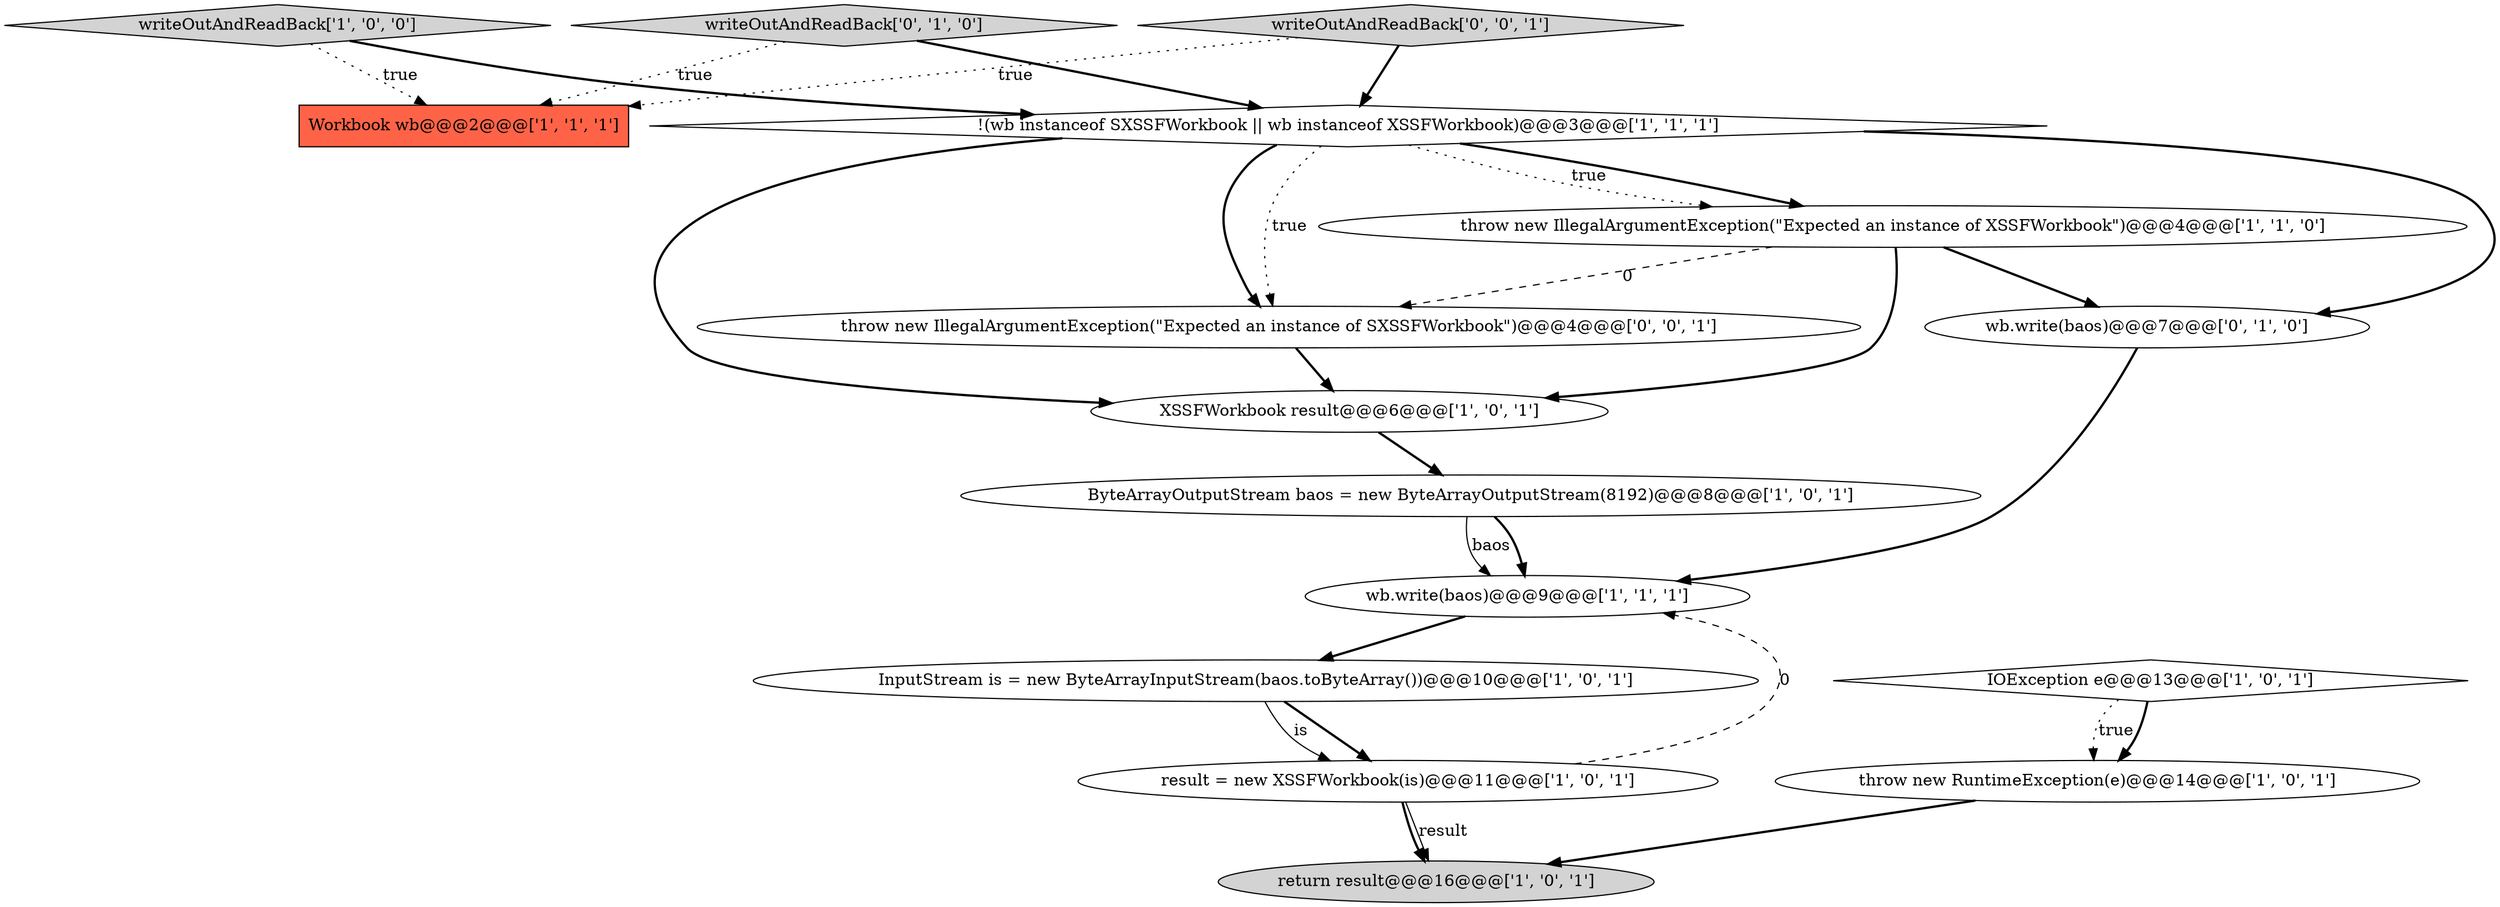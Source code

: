 digraph {
1 [style = filled, label = "writeOutAndReadBack['1', '0', '0']", fillcolor = lightgray, shape = diamond image = "AAA0AAABBB1BBB"];
5 [style = filled, label = "ByteArrayOutputStream baos = new ByteArrayOutputStream(8192)@@@8@@@['1', '0', '1']", fillcolor = white, shape = ellipse image = "AAA0AAABBB1BBB"];
6 [style = filled, label = "wb.write(baos)@@@9@@@['1', '1', '1']", fillcolor = white, shape = ellipse image = "AAA0AAABBB1BBB"];
2 [style = filled, label = "InputStream is = new ByteArrayInputStream(baos.toByteArray())@@@10@@@['1', '0', '1']", fillcolor = white, shape = ellipse image = "AAA0AAABBB1BBB"];
13 [style = filled, label = "writeOutAndReadBack['0', '1', '0']", fillcolor = lightgray, shape = diamond image = "AAA0AAABBB2BBB"];
7 [style = filled, label = "XSSFWorkbook result@@@6@@@['1', '0', '1']", fillcolor = white, shape = ellipse image = "AAA0AAABBB1BBB"];
9 [style = filled, label = "return result@@@16@@@['1', '0', '1']", fillcolor = lightgray, shape = ellipse image = "AAA0AAABBB1BBB"];
10 [style = filled, label = "result = new XSSFWorkbook(is)@@@11@@@['1', '0', '1']", fillcolor = white, shape = ellipse image = "AAA0AAABBB1BBB"];
8 [style = filled, label = "!(wb instanceof SXSSFWorkbook || wb instanceof XSSFWorkbook)@@@3@@@['1', '1', '1']", fillcolor = white, shape = diamond image = "AAA0AAABBB1BBB"];
12 [style = filled, label = "wb.write(baos)@@@7@@@['0', '1', '0']", fillcolor = white, shape = ellipse image = "AAA0AAABBB2BBB"];
0 [style = filled, label = "Workbook wb@@@2@@@['1', '1', '1']", fillcolor = tomato, shape = box image = "AAA0AAABBB1BBB"];
3 [style = filled, label = "IOException e@@@13@@@['1', '0', '1']", fillcolor = white, shape = diamond image = "AAA0AAABBB1BBB"];
11 [style = filled, label = "throw new RuntimeException(e)@@@14@@@['1', '0', '1']", fillcolor = white, shape = ellipse image = "AAA0AAABBB1BBB"];
15 [style = filled, label = "writeOutAndReadBack['0', '0', '1']", fillcolor = lightgray, shape = diamond image = "AAA0AAABBB3BBB"];
14 [style = filled, label = "throw new IllegalArgumentException(\"Expected an instance of SXSSFWorkbook\")@@@4@@@['0', '0', '1']", fillcolor = white, shape = ellipse image = "AAA0AAABBB3BBB"];
4 [style = filled, label = "throw new IllegalArgumentException(\"Expected an instance of XSSFWorkbook\")@@@4@@@['1', '1', '0']", fillcolor = white, shape = ellipse image = "AAA0AAABBB1BBB"];
3->11 [style = dotted, label="true"];
5->6 [style = solid, label="baos"];
2->10 [style = solid, label="is"];
1->8 [style = bold, label=""];
10->6 [style = dashed, label="0"];
3->11 [style = bold, label=""];
8->14 [style = bold, label=""];
2->10 [style = bold, label=""];
15->0 [style = dotted, label="true"];
11->9 [style = bold, label=""];
12->6 [style = bold, label=""];
8->4 [style = dotted, label="true"];
4->7 [style = bold, label=""];
8->7 [style = bold, label=""];
14->7 [style = bold, label=""];
6->2 [style = bold, label=""];
7->5 [style = bold, label=""];
5->6 [style = bold, label=""];
13->0 [style = dotted, label="true"];
8->14 [style = dotted, label="true"];
4->12 [style = bold, label=""];
4->14 [style = dashed, label="0"];
10->9 [style = bold, label=""];
10->9 [style = solid, label="result"];
1->0 [style = dotted, label="true"];
8->4 [style = bold, label=""];
13->8 [style = bold, label=""];
15->8 [style = bold, label=""];
8->12 [style = bold, label=""];
}
